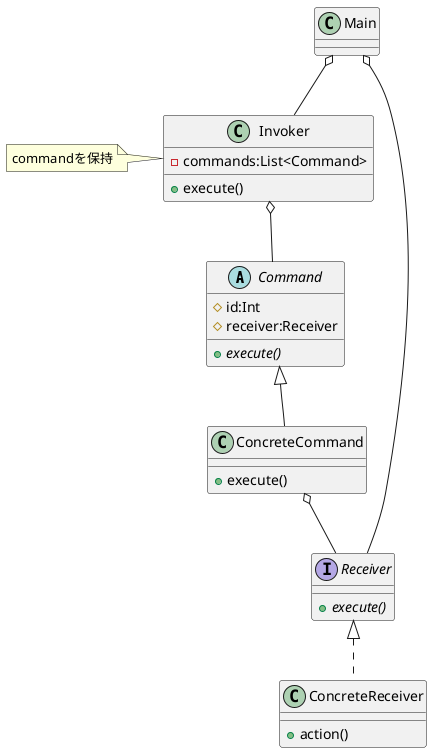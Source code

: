 @startuml

abstract class Command{
    # id:Int
    # receiver:Receiver
    + {abstract} execute()
}

interface Receiver{
    + {abstract}execute()
}

class ConcreteCommand{
    + execute()
}

class ConcreteReceiver{
    + action()
}

class Invoker{
    - commands:List<Command>
    + execute()
}

class Main

Command <|-- ConcreteCommand
Receiver <|.. ConcreteReceiver

ConcreteCommand o-- Receiver
Invoker o-- Command

Main o-- Invoker
Main o-- Receiver

note left of Invoker
    commandを保持
end note

@enduml